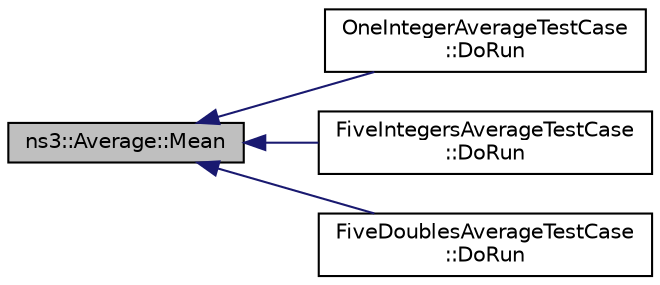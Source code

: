 digraph "ns3::Average::Mean"
{
  edge [fontname="Helvetica",fontsize="10",labelfontname="Helvetica",labelfontsize="10"];
  node [fontname="Helvetica",fontsize="10",shape=record];
  rankdir="LR";
  Node1 [label="ns3::Average::Mean",height=0.2,width=0.4,color="black", fillcolor="grey75", style="filled", fontcolor="black"];
  Node1 -> Node2 [dir="back",color="midnightblue",fontsize="10",style="solid"];
  Node2 [label="OneIntegerAverageTestCase\l::DoRun",height=0.2,width=0.4,color="black", fillcolor="white", style="filled",URL="$d0/d1e/classOneIntegerAverageTestCase.html#a962250f65e253c4f61890b423f9b2e62",tooltip="Implementation to actually run this TestCase. "];
  Node1 -> Node3 [dir="back",color="midnightblue",fontsize="10",style="solid"];
  Node3 [label="FiveIntegersAverageTestCase\l::DoRun",height=0.2,width=0.4,color="black", fillcolor="white", style="filled",URL="$d9/d20/classFiveIntegersAverageTestCase.html#aab1153b04e5f0c96cbefe3b438ac1bd1",tooltip="Implementation to actually run this TestCase. "];
  Node1 -> Node4 [dir="back",color="midnightblue",fontsize="10",style="solid"];
  Node4 [label="FiveDoublesAverageTestCase\l::DoRun",height=0.2,width=0.4,color="black", fillcolor="white", style="filled",URL="$dd/d8b/classFiveDoublesAverageTestCase.html#aacfcb4f28de8cd6cca19268e9695704d",tooltip="Implementation to actually run this TestCase. "];
}

